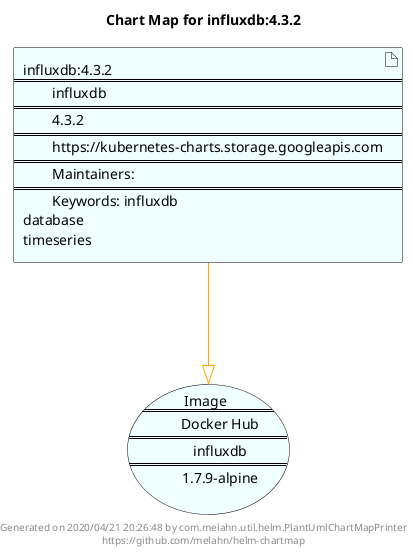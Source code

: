 @startuml
skinparam linetype ortho
skinparam backgroundColor white
skinparam usecaseBorderColor black
skinparam usecaseArrowColor LightSlateGray
skinparam artifactBorderColor black
skinparam artifactArrowColor LightSlateGray

title Chart Map for influxdb:4.3.2

'There is one referenced Helm Chart
artifact "influxdb:4.3.2\n====\n\tinfluxdb\n====\n\t4.3.2\n====\n\thttps://kubernetes-charts.storage.googleapis.com\n====\n\tMaintainers: \n====\n\tKeywords: influxdb\ndatabase\ntimeseries" as influxdb_4_3_2 #Azure

'There is one referenced Docker Image
usecase "Image\n====\n\tDocker Hub\n====\n\tinfluxdb\n====\n\t1.7.9-alpine" as influxdb_1_7_9_alpine #Azure

'Chart Dependencies
influxdb_4_3_2--[#orange]-|>influxdb_1_7_9_alpine

center footer Generated on 2020/04/21 20:26:48 by com.melahn.util.helm.PlantUmlChartMapPrinter\nhttps://github.com/melahn/helm-chartmap
@enduml
